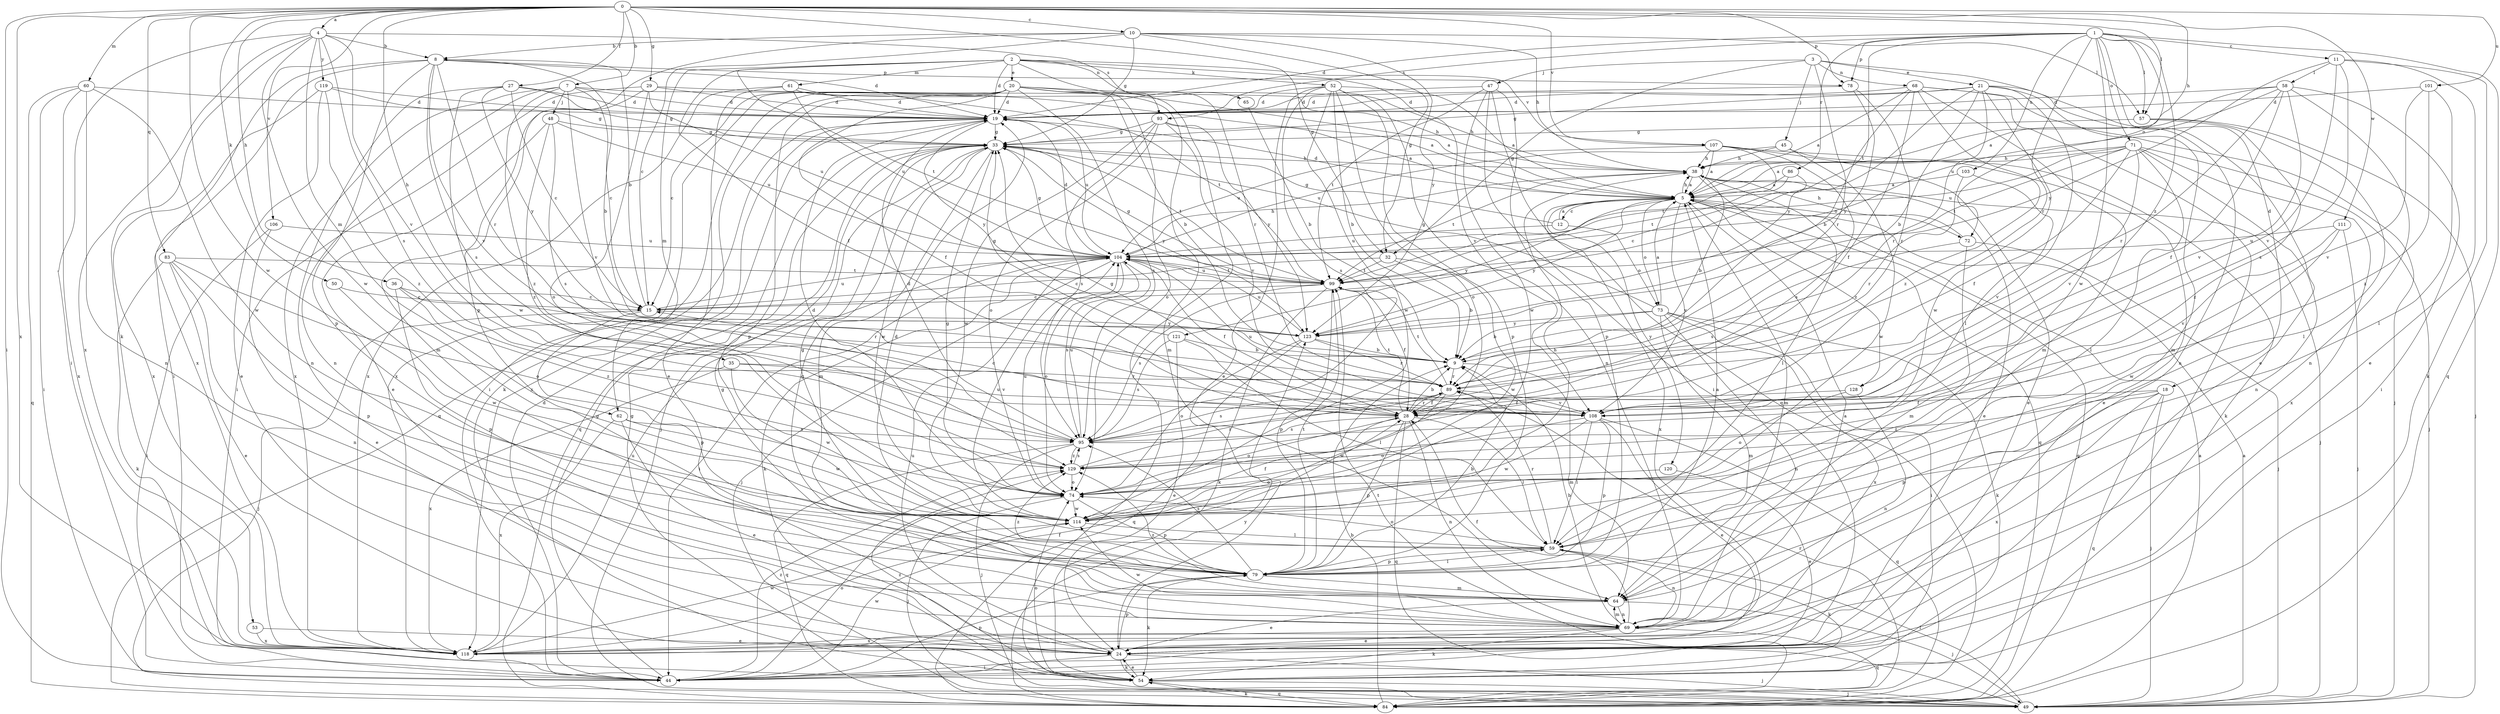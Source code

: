 strict digraph  {
0;
1;
2;
3;
4;
5;
7;
8;
9;
10;
11;
12;
15;
18;
19;
20;
21;
24;
27;
28;
29;
32;
33;
35;
36;
38;
44;
45;
47;
48;
49;
50;
52;
53;
54;
57;
58;
59;
60;
61;
62;
64;
65;
68;
69;
71;
72;
73;
74;
78;
79;
83;
84;
86;
89;
93;
95;
99;
101;
103;
104;
106;
107;
108;
111;
114;
118;
119;
120;
121;
123;
128;
129;
0 -> 4  [label=a];
0 -> 7  [label=b];
0 -> 10  [label=c];
0 -> 27  [label=f];
0 -> 29  [label=g];
0 -> 32  [label=g];
0 -> 35  [label=h];
0 -> 36  [label=h];
0 -> 38  [label=h];
0 -> 44  [label=i];
0 -> 50  [label=k];
0 -> 57  [label=l];
0 -> 60  [label=m];
0 -> 78  [label=p];
0 -> 83  [label=q];
0 -> 101  [label=u];
0 -> 106  [label=v];
0 -> 107  [label=v];
0 -> 111  [label=w];
0 -> 114  [label=w];
0 -> 118  [label=x];
1 -> 11  [label=c];
1 -> 18  [label=d];
1 -> 19  [label=d];
1 -> 57  [label=l];
1 -> 71  [label=o];
1 -> 72  [label=o];
1 -> 78  [label=p];
1 -> 84  [label=q];
1 -> 86  [label=r];
1 -> 89  [label=r];
1 -> 93  [label=s];
1 -> 99  [label=t];
1 -> 103  [label=u];
1 -> 114  [label=w];
1 -> 128  [label=z];
2 -> 19  [label=d];
2 -> 20  [label=e];
2 -> 28  [label=f];
2 -> 52  [label=k];
2 -> 61  [label=m];
2 -> 62  [label=m];
2 -> 65  [label=n];
2 -> 89  [label=r];
2 -> 99  [label=t];
2 -> 107  [label=v];
2 -> 108  [label=v];
3 -> 21  [label=e];
3 -> 24  [label=e];
3 -> 32  [label=g];
3 -> 45  [label=j];
3 -> 47  [label=j];
3 -> 68  [label=n];
3 -> 89  [label=r];
4 -> 8  [label=b];
4 -> 44  [label=i];
4 -> 53  [label=k];
4 -> 62  [label=m];
4 -> 93  [label=s];
4 -> 95  [label=s];
4 -> 108  [label=v];
4 -> 114  [label=w];
4 -> 118  [label=x];
4 -> 119  [label=y];
5 -> 12  [label=c];
5 -> 19  [label=d];
5 -> 38  [label=h];
5 -> 64  [label=m];
5 -> 72  [label=o];
5 -> 73  [label=o];
5 -> 84  [label=q];
5 -> 108  [label=v];
5 -> 118  [label=x];
5 -> 120  [label=y];
5 -> 121  [label=y];
5 -> 123  [label=y];
5 -> 128  [label=z];
7 -> 15  [label=c];
7 -> 19  [label=d];
7 -> 38  [label=h];
7 -> 48  [label=j];
7 -> 69  [label=n];
7 -> 108  [label=v];
7 -> 118  [label=x];
7 -> 129  [label=z];
8 -> 19  [label=d];
8 -> 44  [label=i];
8 -> 78  [label=p];
8 -> 79  [label=p];
8 -> 89  [label=r];
8 -> 95  [label=s];
8 -> 108  [label=v];
8 -> 118  [label=x];
9 -> 8  [label=b];
9 -> 64  [label=m];
9 -> 89  [label=r];
10 -> 8  [label=b];
10 -> 15  [label=c];
10 -> 32  [label=g];
10 -> 33  [label=g];
10 -> 38  [label=h];
10 -> 57  [label=l];
10 -> 79  [label=p];
10 -> 123  [label=y];
11 -> 24  [label=e];
11 -> 54  [label=k];
11 -> 58  [label=l];
11 -> 95  [label=s];
11 -> 108  [label=v];
11 -> 123  [label=y];
12 -> 5  [label=a];
12 -> 33  [label=g];
12 -> 73  [label=o];
12 -> 104  [label=u];
15 -> 8  [label=b];
15 -> 49  [label=j];
15 -> 79  [label=p];
15 -> 104  [label=u];
15 -> 123  [label=y];
18 -> 28  [label=f];
18 -> 49  [label=j];
18 -> 79  [label=p];
18 -> 84  [label=q];
18 -> 118  [label=x];
18 -> 129  [label=z];
19 -> 33  [label=g];
19 -> 84  [label=q];
19 -> 104  [label=u];
19 -> 118  [label=x];
19 -> 123  [label=y];
20 -> 9  [label=b];
20 -> 15  [label=c];
20 -> 19  [label=d];
20 -> 28  [label=f];
20 -> 38  [label=h];
20 -> 44  [label=i];
20 -> 49  [label=j];
20 -> 54  [label=k];
20 -> 64  [label=m];
20 -> 74  [label=o];
20 -> 79  [label=p];
20 -> 95  [label=s];
20 -> 118  [label=x];
21 -> 9  [label=b];
21 -> 19  [label=d];
21 -> 33  [label=g];
21 -> 59  [label=l];
21 -> 64  [label=m];
21 -> 69  [label=n];
21 -> 89  [label=r];
21 -> 114  [label=w];
21 -> 123  [label=y];
24 -> 44  [label=i];
24 -> 49  [label=j];
24 -> 54  [label=k];
24 -> 79  [label=p];
24 -> 104  [label=u];
27 -> 15  [label=c];
27 -> 19  [label=d];
27 -> 33  [label=g];
27 -> 69  [label=n];
27 -> 114  [label=w];
27 -> 123  [label=y];
28 -> 9  [label=b];
28 -> 15  [label=c];
28 -> 33  [label=g];
28 -> 59  [label=l];
28 -> 69  [label=n];
28 -> 74  [label=o];
28 -> 79  [label=p];
28 -> 84  [label=q];
28 -> 89  [label=r];
28 -> 95  [label=s];
28 -> 99  [label=t];
29 -> 5  [label=a];
29 -> 19  [label=d];
29 -> 44  [label=i];
29 -> 64  [label=m];
29 -> 74  [label=o];
29 -> 104  [label=u];
32 -> 9  [label=b];
32 -> 15  [label=c];
32 -> 99  [label=t];
32 -> 114  [label=w];
33 -> 38  [label=h];
33 -> 49  [label=j];
33 -> 64  [label=m];
33 -> 84  [label=q];
33 -> 99  [label=t];
33 -> 114  [label=w];
33 -> 123  [label=y];
35 -> 89  [label=r];
35 -> 108  [label=v];
35 -> 114  [label=w];
35 -> 118  [label=x];
36 -> 15  [label=c];
36 -> 79  [label=p];
36 -> 89  [label=r];
36 -> 129  [label=z];
38 -> 5  [label=a];
38 -> 9  [label=b];
38 -> 24  [label=e];
38 -> 49  [label=j];
38 -> 59  [label=l];
38 -> 84  [label=q];
38 -> 99  [label=t];
44 -> 19  [label=d];
44 -> 33  [label=g];
44 -> 74  [label=o];
44 -> 79  [label=p];
44 -> 114  [label=w];
44 -> 129  [label=z];
45 -> 24  [label=e];
45 -> 38  [label=h];
45 -> 104  [label=u];
45 -> 114  [label=w];
47 -> 19  [label=d];
47 -> 44  [label=i];
47 -> 79  [label=p];
47 -> 84  [label=q];
47 -> 99  [label=t];
47 -> 114  [label=w];
48 -> 24  [label=e];
48 -> 33  [label=g];
48 -> 95  [label=s];
48 -> 104  [label=u];
48 -> 129  [label=z];
49 -> 5  [label=a];
49 -> 59  [label=l];
49 -> 99  [label=t];
50 -> 15  [label=c];
50 -> 114  [label=w];
52 -> 5  [label=a];
52 -> 9  [label=b];
52 -> 19  [label=d];
52 -> 24  [label=e];
52 -> 69  [label=n];
52 -> 74  [label=o];
52 -> 79  [label=p];
52 -> 95  [label=s];
52 -> 114  [label=w];
53 -> 24  [label=e];
53 -> 118  [label=x];
54 -> 24  [label=e];
54 -> 33  [label=g];
54 -> 49  [label=j];
54 -> 74  [label=o];
54 -> 84  [label=q];
54 -> 129  [label=z];
57 -> 33  [label=g];
57 -> 49  [label=j];
57 -> 59  [label=l];
57 -> 129  [label=z];
58 -> 5  [label=a];
58 -> 19  [label=d];
58 -> 28  [label=f];
58 -> 44  [label=i];
58 -> 69  [label=n];
58 -> 89  [label=r];
58 -> 104  [label=u];
58 -> 108  [label=v];
59 -> 19  [label=d];
59 -> 33  [label=g];
59 -> 54  [label=k];
59 -> 69  [label=n];
59 -> 74  [label=o];
59 -> 79  [label=p];
59 -> 89  [label=r];
60 -> 19  [label=d];
60 -> 44  [label=i];
60 -> 69  [label=n];
60 -> 84  [label=q];
60 -> 114  [label=w];
60 -> 118  [label=x];
61 -> 5  [label=a];
61 -> 19  [label=d];
61 -> 24  [label=e];
61 -> 99  [label=t];
61 -> 104  [label=u];
61 -> 118  [label=x];
62 -> 24  [label=e];
62 -> 95  [label=s];
62 -> 114  [label=w];
62 -> 118  [label=x];
64 -> 24  [label=e];
64 -> 33  [label=g];
64 -> 49  [label=j];
64 -> 69  [label=n];
64 -> 129  [label=z];
65 -> 9  [label=b];
68 -> 5  [label=a];
68 -> 9  [label=b];
68 -> 19  [label=d];
68 -> 28  [label=f];
68 -> 44  [label=i];
68 -> 49  [label=j];
68 -> 64  [label=m];
68 -> 129  [label=z];
69 -> 5  [label=a];
69 -> 9  [label=b];
69 -> 24  [label=e];
69 -> 28  [label=f];
69 -> 33  [label=g];
69 -> 54  [label=k];
69 -> 64  [label=m];
69 -> 84  [label=q];
69 -> 114  [label=w];
69 -> 118  [label=x];
71 -> 5  [label=a];
71 -> 28  [label=f];
71 -> 38  [label=h];
71 -> 49  [label=j];
71 -> 59  [label=l];
71 -> 69  [label=n];
71 -> 99  [label=t];
71 -> 104  [label=u];
71 -> 108  [label=v];
71 -> 118  [label=x];
72 -> 38  [label=h];
72 -> 49  [label=j];
72 -> 64  [label=m];
72 -> 95  [label=s];
73 -> 5  [label=a];
73 -> 9  [label=b];
73 -> 33  [label=g];
73 -> 44  [label=i];
73 -> 54  [label=k];
73 -> 64  [label=m];
73 -> 69  [label=n];
73 -> 118  [label=x];
73 -> 123  [label=y];
74 -> 19  [label=d];
74 -> 33  [label=g];
74 -> 49  [label=j];
74 -> 79  [label=p];
74 -> 104  [label=u];
74 -> 114  [label=w];
78 -> 19  [label=d];
78 -> 89  [label=r];
78 -> 123  [label=y];
79 -> 5  [label=a];
79 -> 9  [label=b];
79 -> 54  [label=k];
79 -> 59  [label=l];
79 -> 64  [label=m];
79 -> 95  [label=s];
79 -> 99  [label=t];
79 -> 129  [label=z];
83 -> 24  [label=e];
83 -> 54  [label=k];
83 -> 69  [label=n];
83 -> 74  [label=o];
83 -> 79  [label=p];
83 -> 99  [label=t];
84 -> 5  [label=a];
84 -> 9  [label=b];
84 -> 54  [label=k];
84 -> 89  [label=r];
84 -> 123  [label=y];
86 -> 5  [label=a];
86 -> 15  [label=c];
86 -> 99  [label=t];
89 -> 28  [label=f];
89 -> 95  [label=s];
89 -> 99  [label=t];
89 -> 108  [label=v];
89 -> 114  [label=w];
93 -> 5  [label=a];
93 -> 33  [label=g];
93 -> 74  [label=o];
93 -> 95  [label=s];
93 -> 108  [label=v];
93 -> 114  [label=w];
93 -> 123  [label=y];
95 -> 19  [label=d];
95 -> 49  [label=j];
95 -> 84  [label=q];
95 -> 104  [label=u];
95 -> 129  [label=z];
99 -> 15  [label=c];
99 -> 28  [label=f];
99 -> 33  [label=g];
99 -> 54  [label=k];
99 -> 79  [label=p];
99 -> 95  [label=s];
99 -> 104  [label=u];
101 -> 19  [label=d];
101 -> 59  [label=l];
101 -> 108  [label=v];
101 -> 129  [label=z];
103 -> 5  [label=a];
103 -> 89  [label=r];
103 -> 108  [label=v];
104 -> 19  [label=d];
104 -> 28  [label=f];
104 -> 33  [label=g];
104 -> 38  [label=h];
104 -> 44  [label=i];
104 -> 49  [label=j];
104 -> 54  [label=k];
104 -> 74  [label=o];
104 -> 95  [label=s];
104 -> 99  [label=t];
106 -> 24  [label=e];
106 -> 44  [label=i];
106 -> 104  [label=u];
107 -> 5  [label=a];
107 -> 24  [label=e];
107 -> 38  [label=h];
107 -> 54  [label=k];
107 -> 95  [label=s];
107 -> 99  [label=t];
107 -> 104  [label=u];
108 -> 24  [label=e];
108 -> 59  [label=l];
108 -> 74  [label=o];
108 -> 79  [label=p];
108 -> 84  [label=q];
108 -> 104  [label=u];
108 -> 114  [label=w];
111 -> 49  [label=j];
111 -> 104  [label=u];
111 -> 108  [label=v];
111 -> 114  [label=w];
114 -> 28  [label=f];
114 -> 38  [label=h];
114 -> 59  [label=l];
114 -> 104  [label=u];
118 -> 28  [label=f];
118 -> 104  [label=u];
118 -> 114  [label=w];
119 -> 19  [label=d];
119 -> 24  [label=e];
119 -> 33  [label=g];
119 -> 118  [label=x];
119 -> 129  [label=z];
120 -> 24  [label=e];
120 -> 74  [label=o];
121 -> 9  [label=b];
121 -> 24  [label=e];
121 -> 33  [label=g];
121 -> 59  [label=l];
121 -> 95  [label=s];
123 -> 9  [label=b];
123 -> 74  [label=o];
123 -> 84  [label=q];
123 -> 89  [label=r];
123 -> 104  [label=u];
128 -> 28  [label=f];
128 -> 69  [label=n];
128 -> 74  [label=o];
129 -> 74  [label=o];
129 -> 89  [label=r];
129 -> 95  [label=s];
}
